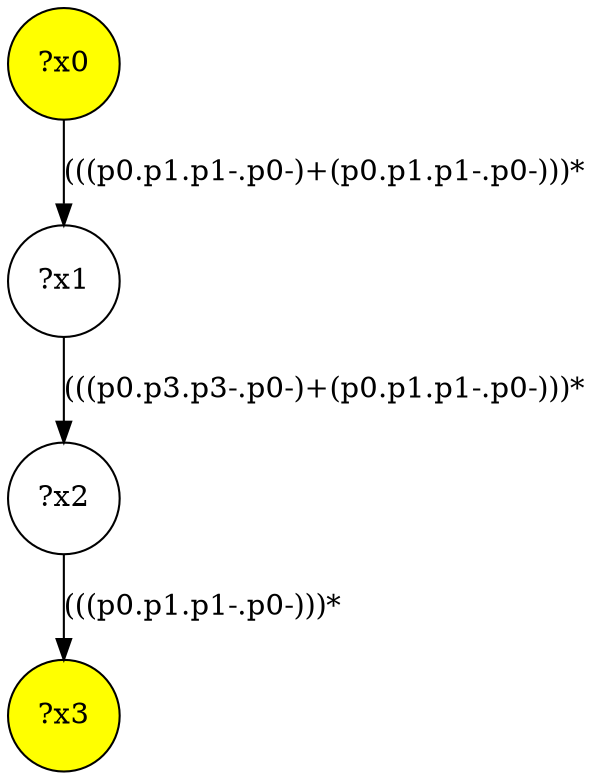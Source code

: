 digraph g {
	x0 [fillcolor="yellow", style="filled," shape=circle, label="?x0"];
	x3 [fillcolor="yellow", style="filled," shape=circle, label="?x3"];
	x1 [shape=circle, label="?x1"];
x0 -> x1[label="(((p0.p1.p1-.p0-)+(p0.p1.p1-.p0-)))*"]	x2 [shape=circle, label="?x2"];
x1 -> x2[label="(((p0.p3.p3-.p0-)+(p0.p1.p1-.p0-)))*"]x2 -> x3[label="(((p0.p1.p1-.p0-)))*"]}
